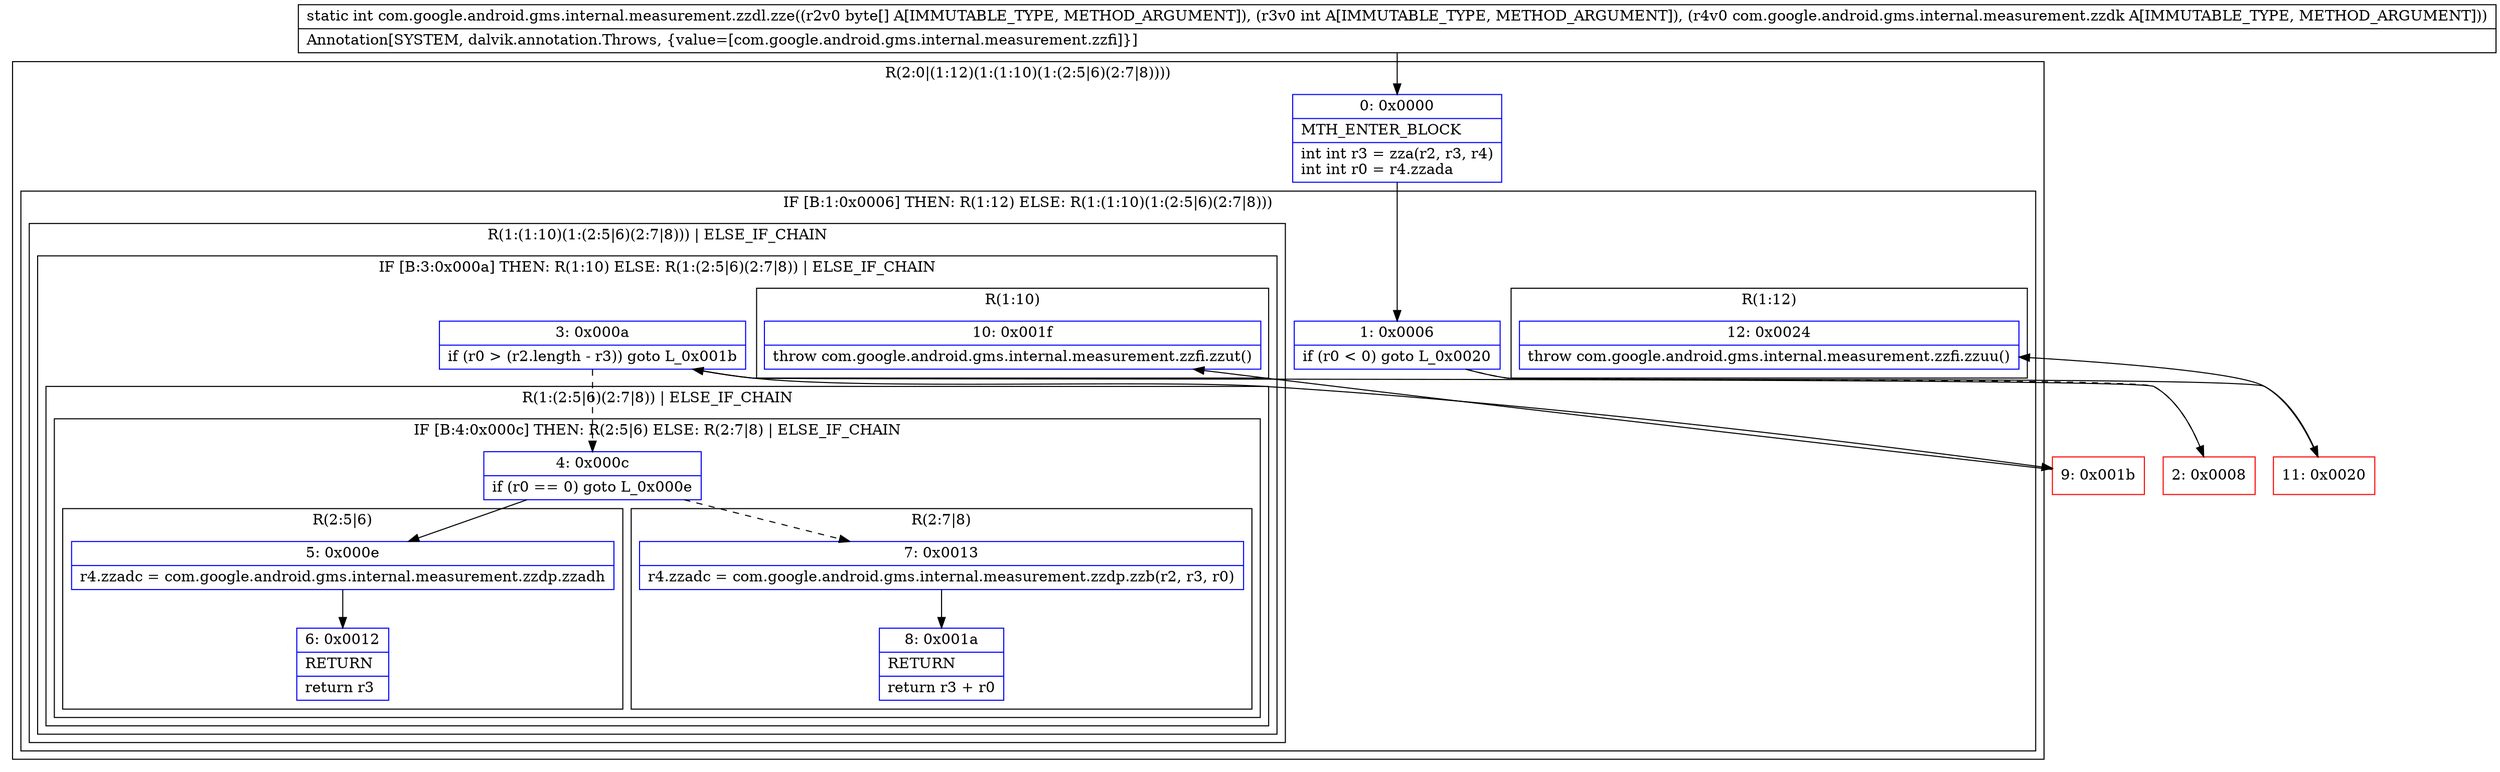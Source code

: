 digraph "CFG forcom.google.android.gms.internal.measurement.zzdl.zze([BILcom\/google\/android\/gms\/internal\/measurement\/zzdk;)I" {
subgraph cluster_Region_1420391904 {
label = "R(2:0|(1:12)(1:(1:10)(1:(2:5|6)(2:7|8))))";
node [shape=record,color=blue];
Node_0 [shape=record,label="{0\:\ 0x0000|MTH_ENTER_BLOCK\l|int int r3 = zza(r2, r3, r4)\lint int r0 = r4.zzada\l}"];
subgraph cluster_IfRegion_865776014 {
label = "IF [B:1:0x0006] THEN: R(1:12) ELSE: R(1:(1:10)(1:(2:5|6)(2:7|8)))";
node [shape=record,color=blue];
Node_1 [shape=record,label="{1\:\ 0x0006|if (r0 \< 0) goto L_0x0020\l}"];
subgraph cluster_Region_1901625040 {
label = "R(1:12)";
node [shape=record,color=blue];
Node_12 [shape=record,label="{12\:\ 0x0024|throw com.google.android.gms.internal.measurement.zzfi.zzuu()\l}"];
}
subgraph cluster_Region_339529578 {
label = "R(1:(1:10)(1:(2:5|6)(2:7|8))) | ELSE_IF_CHAIN\l";
node [shape=record,color=blue];
subgraph cluster_IfRegion_2009163633 {
label = "IF [B:3:0x000a] THEN: R(1:10) ELSE: R(1:(2:5|6)(2:7|8)) | ELSE_IF_CHAIN\l";
node [shape=record,color=blue];
Node_3 [shape=record,label="{3\:\ 0x000a|if (r0 \> (r2.length \- r3)) goto L_0x001b\l}"];
subgraph cluster_Region_61186070 {
label = "R(1:10)";
node [shape=record,color=blue];
Node_10 [shape=record,label="{10\:\ 0x001f|throw com.google.android.gms.internal.measurement.zzfi.zzut()\l}"];
}
subgraph cluster_Region_832796758 {
label = "R(1:(2:5|6)(2:7|8)) | ELSE_IF_CHAIN\l";
node [shape=record,color=blue];
subgraph cluster_IfRegion_1335669347 {
label = "IF [B:4:0x000c] THEN: R(2:5|6) ELSE: R(2:7|8) | ELSE_IF_CHAIN\l";
node [shape=record,color=blue];
Node_4 [shape=record,label="{4\:\ 0x000c|if (r0 == 0) goto L_0x000e\l}"];
subgraph cluster_Region_810356901 {
label = "R(2:5|6)";
node [shape=record,color=blue];
Node_5 [shape=record,label="{5\:\ 0x000e|r4.zzadc = com.google.android.gms.internal.measurement.zzdp.zzadh\l}"];
Node_6 [shape=record,label="{6\:\ 0x0012|RETURN\l|return r3\l}"];
}
subgraph cluster_Region_746837899 {
label = "R(2:7|8)";
node [shape=record,color=blue];
Node_7 [shape=record,label="{7\:\ 0x0013|r4.zzadc = com.google.android.gms.internal.measurement.zzdp.zzb(r2, r3, r0)\l}"];
Node_8 [shape=record,label="{8\:\ 0x001a|RETURN\l|return r3 + r0\l}"];
}
}
}
}
}
}
}
Node_2 [shape=record,color=red,label="{2\:\ 0x0008}"];
Node_9 [shape=record,color=red,label="{9\:\ 0x001b}"];
Node_11 [shape=record,color=red,label="{11\:\ 0x0020}"];
MethodNode[shape=record,label="{static int com.google.android.gms.internal.measurement.zzdl.zze((r2v0 byte[] A[IMMUTABLE_TYPE, METHOD_ARGUMENT]), (r3v0 int A[IMMUTABLE_TYPE, METHOD_ARGUMENT]), (r4v0 com.google.android.gms.internal.measurement.zzdk A[IMMUTABLE_TYPE, METHOD_ARGUMENT]))  | Annotation[SYSTEM, dalvik.annotation.Throws, \{value=[com.google.android.gms.internal.measurement.zzfi]\}]\l}"];
MethodNode -> Node_0;
Node_0 -> Node_1;
Node_1 -> Node_2[style=dashed];
Node_1 -> Node_11;
Node_3 -> Node_4[style=dashed];
Node_3 -> Node_9;
Node_4 -> Node_5;
Node_4 -> Node_7[style=dashed];
Node_5 -> Node_6;
Node_7 -> Node_8;
Node_2 -> Node_3;
Node_9 -> Node_10;
Node_11 -> Node_12;
}

